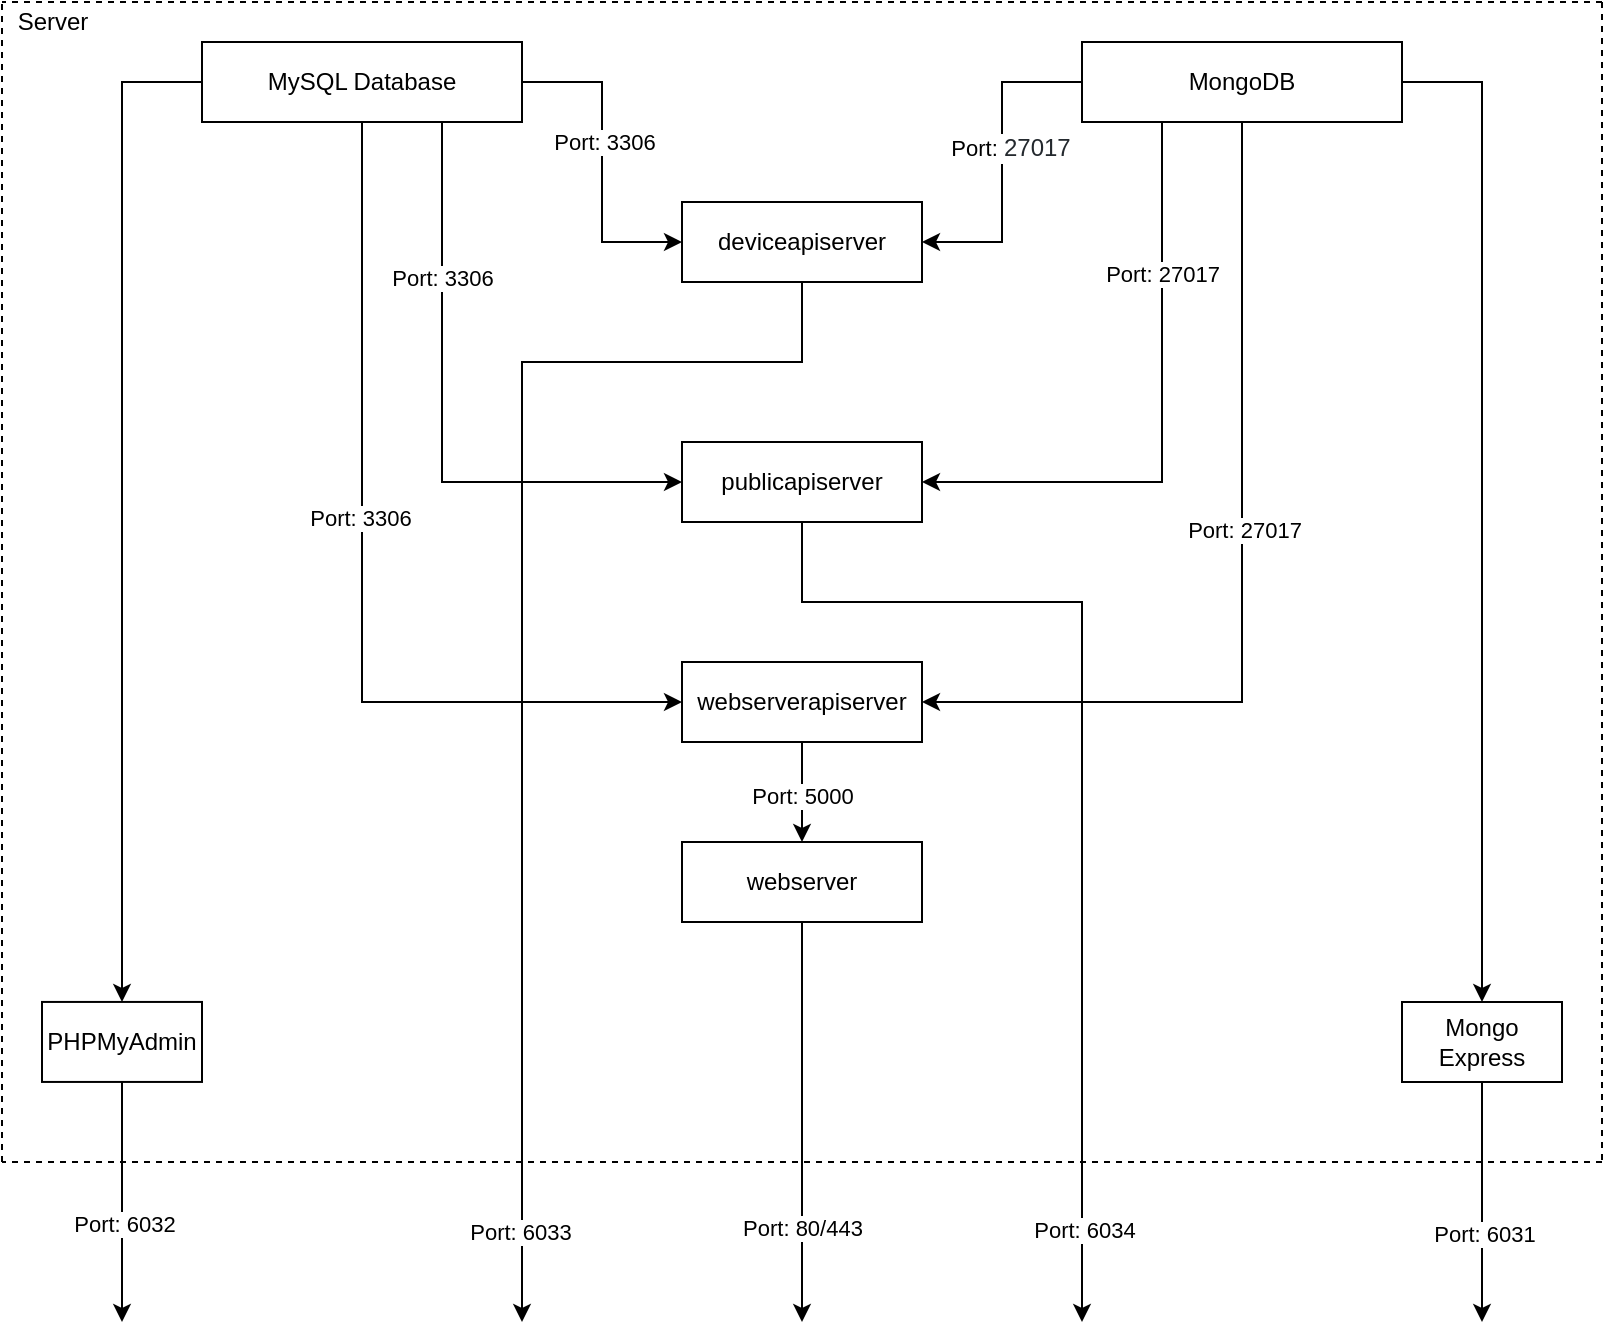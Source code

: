<mxfile version="14.6.13" type="device"><diagram id="D0JQNDNxnLL_0FjzkVd2" name="Page-1"><mxGraphModel dx="1106" dy="737" grid="1" gridSize="10" guides="1" tooltips="1" connect="1" arrows="1" fold="1" page="1" pageScale="1" pageWidth="827" pageHeight="1169" math="0" shadow="0"><root><mxCell id="0"/><mxCell id="1" parent="0"/><mxCell id="Y2FYfS4u4MYW43cecbyf-15" style="edgeStyle=orthogonalEdgeStyle;rounded=0;orthogonalLoop=1;jettySize=auto;html=1;entryX=0;entryY=0.5;entryDx=0;entryDy=0;" parent="1" source="Y2FYfS4u4MYW43cecbyf-12" target="Y2FYfS4u4MYW43cecbyf-14" edge="1"><mxGeometry relative="1" as="geometry"/></mxCell><mxCell id="Y2FYfS4u4MYW43cecbyf-17" value="Port: 3306" style="edgeLabel;html=1;align=center;verticalAlign=middle;resizable=0;points=[];" parent="Y2FYfS4u4MYW43cecbyf-15" vertex="1" connectable="0"><mxGeometry x="-0.125" y="1" relative="1" as="geometry"><mxPoint as="offset"/></mxGeometry></mxCell><mxCell id="Y2FYfS4u4MYW43cecbyf-21" style="edgeStyle=orthogonalEdgeStyle;rounded=0;orthogonalLoop=1;jettySize=auto;html=1;entryX=0;entryY=0.5;entryDx=0;entryDy=0;" parent="1" source="Y2FYfS4u4MYW43cecbyf-12" target="Y2FYfS4u4MYW43cecbyf-19" edge="1"><mxGeometry relative="1" as="geometry"><Array as="points"><mxPoint x="240" y="300"/></Array></mxGeometry></mxCell><mxCell id="Y2FYfS4u4MYW43cecbyf-23" value="Port: 3306" style="edgeLabel;html=1;align=center;verticalAlign=middle;resizable=0;points=[];" parent="Y2FYfS4u4MYW43cecbyf-21" vertex="1" connectable="0"><mxGeometry x="-0.48" relative="1" as="geometry"><mxPoint as="offset"/></mxGeometry></mxCell><mxCell id="Y2FYfS4u4MYW43cecbyf-25" style="edgeStyle=orthogonalEdgeStyle;rounded=0;orthogonalLoop=1;jettySize=auto;html=1;entryX=0;entryY=0.5;entryDx=0;entryDy=0;" parent="1" source="Y2FYfS4u4MYW43cecbyf-12" target="Y2FYfS4u4MYW43cecbyf-20" edge="1"><mxGeometry relative="1" as="geometry"><Array as="points"><mxPoint x="200" y="410"/></Array></mxGeometry></mxCell><mxCell id="Y2FYfS4u4MYW43cecbyf-27" value="Port: 3306" style="edgeLabel;html=1;align=center;verticalAlign=middle;resizable=0;points=[];" parent="Y2FYfS4u4MYW43cecbyf-25" vertex="1" connectable="0"><mxGeometry x="-0.12" y="-1" relative="1" as="geometry"><mxPoint as="offset"/></mxGeometry></mxCell><mxCell id="Y2FYfS4u4MYW43cecbyf-46" style="edgeStyle=orthogonalEdgeStyle;rounded=0;orthogonalLoop=1;jettySize=auto;html=1;entryX=0.5;entryY=0;entryDx=0;entryDy=0;" parent="1" target="Y2FYfS4u4MYW43cecbyf-43" edge="1"><mxGeometry relative="1" as="geometry"><mxPoint x="120" y="100.029" as="sourcePoint"/><Array as="points"><mxPoint x="80" y="99.97"/></Array></mxGeometry></mxCell><mxCell id="Y2FYfS4u4MYW43cecbyf-12" value="MySQL Database" style="rounded=0;whiteSpace=wrap;html=1;" parent="1" vertex="1"><mxGeometry x="120" y="80" width="160" height="40" as="geometry"/></mxCell><mxCell id="Y2FYfS4u4MYW43cecbyf-16" style="edgeStyle=orthogonalEdgeStyle;rounded=0;orthogonalLoop=1;jettySize=auto;html=1;entryX=1;entryY=0.5;entryDx=0;entryDy=0;" parent="1" source="Y2FYfS4u4MYW43cecbyf-13" target="Y2FYfS4u4MYW43cecbyf-14" edge="1"><mxGeometry relative="1" as="geometry"/></mxCell><mxCell id="Y2FYfS4u4MYW43cecbyf-18" value="Port:&amp;nbsp;&lt;span style=&quot;color: rgb(36 , 41 , 46) ; font-family: , , &amp;#34;sf mono&amp;#34; , &amp;#34;consolas&amp;#34; , &amp;#34;liberation mono&amp;#34; , &amp;#34;menlo&amp;#34; , monospace ; font-size: 12px&quot;&gt;27017&lt;/span&gt;" style="edgeLabel;html=1;align=center;verticalAlign=middle;resizable=0;points=[];" parent="Y2FYfS4u4MYW43cecbyf-16" vertex="1" connectable="0"><mxGeometry x="-0.087" y="4" relative="1" as="geometry"><mxPoint as="offset"/></mxGeometry></mxCell><mxCell id="Y2FYfS4u4MYW43cecbyf-22" style="edgeStyle=orthogonalEdgeStyle;rounded=0;orthogonalLoop=1;jettySize=auto;html=1;entryX=1;entryY=0.5;entryDx=0;entryDy=0;" parent="1" source="Y2FYfS4u4MYW43cecbyf-13" target="Y2FYfS4u4MYW43cecbyf-19" edge="1"><mxGeometry relative="1" as="geometry"><Array as="points"><mxPoint x="600" y="300"/></Array></mxGeometry></mxCell><mxCell id="Y2FYfS4u4MYW43cecbyf-24" value="Port: 27017" style="edgeLabel;html=1;align=center;verticalAlign=middle;resizable=0;points=[];" parent="Y2FYfS4u4MYW43cecbyf-22" vertex="1" connectable="0"><mxGeometry x="-0.493" relative="1" as="geometry"><mxPoint as="offset"/></mxGeometry></mxCell><mxCell id="Y2FYfS4u4MYW43cecbyf-26" style="edgeStyle=orthogonalEdgeStyle;rounded=0;orthogonalLoop=1;jettySize=auto;html=1;entryX=1;entryY=0.5;entryDx=0;entryDy=0;" parent="1" source="Y2FYfS4u4MYW43cecbyf-13" target="Y2FYfS4u4MYW43cecbyf-20" edge="1"><mxGeometry relative="1" as="geometry"><Array as="points"><mxPoint x="640" y="410"/></Array></mxGeometry></mxCell><mxCell id="Y2FYfS4u4MYW43cecbyf-28" value="Port: 27017" style="edgeLabel;html=1;align=center;verticalAlign=middle;resizable=0;points=[];" parent="Y2FYfS4u4MYW43cecbyf-26" vertex="1" connectable="0"><mxGeometry x="-0.093" y="1" relative="1" as="geometry"><mxPoint as="offset"/></mxGeometry></mxCell><mxCell id="Y2FYfS4u4MYW43cecbyf-47" style="edgeStyle=orthogonalEdgeStyle;rounded=0;orthogonalLoop=1;jettySize=auto;html=1;" parent="1" source="Y2FYfS4u4MYW43cecbyf-13" target="Y2FYfS4u4MYW43cecbyf-44" edge="1"><mxGeometry relative="1" as="geometry"><Array as="points"><mxPoint x="760" y="100"/></Array></mxGeometry></mxCell><mxCell id="Y2FYfS4u4MYW43cecbyf-13" value="MongoDB" style="rounded=0;whiteSpace=wrap;html=1;" parent="1" vertex="1"><mxGeometry x="560" y="80" width="160" height="40" as="geometry"/></mxCell><mxCell id="Y2FYfS4u4MYW43cecbyf-54" style="edgeStyle=orthogonalEdgeStyle;rounded=0;orthogonalLoop=1;jettySize=auto;html=1;" parent="1" source="Y2FYfS4u4MYW43cecbyf-14" edge="1"><mxGeometry relative="1" as="geometry"><mxPoint x="280" y="720" as="targetPoint"/><Array as="points"><mxPoint x="420" y="240"/><mxPoint x="280" y="240"/></Array></mxGeometry></mxCell><mxCell id="Y2FYfS4u4MYW43cecbyf-64" value="Port: 6033" style="edgeLabel;html=1;align=center;verticalAlign=middle;resizable=0;points=[];" parent="Y2FYfS4u4MYW43cecbyf-54" vertex="1" connectable="0"><mxGeometry x="0.864" y="-1" relative="1" as="geometry"><mxPoint as="offset"/></mxGeometry></mxCell><mxCell id="Y2FYfS4u4MYW43cecbyf-14" value="deviceapiserver" style="rounded=0;whiteSpace=wrap;html=1;" parent="1" vertex="1"><mxGeometry x="360" y="160" width="120" height="40" as="geometry"/></mxCell><mxCell id="Y2FYfS4u4MYW43cecbyf-55" style="edgeStyle=orthogonalEdgeStyle;rounded=0;orthogonalLoop=1;jettySize=auto;html=1;" parent="1" source="Y2FYfS4u4MYW43cecbyf-19" edge="1"><mxGeometry relative="1" as="geometry"><mxPoint x="560" y="720" as="targetPoint"/><Array as="points"><mxPoint x="420" y="360"/><mxPoint x="560" y="360"/></Array></mxGeometry></mxCell><mxCell id="Y2FYfS4u4MYW43cecbyf-65" value="Port: 6034" style="edgeLabel;html=1;align=center;verticalAlign=middle;resizable=0;points=[];" parent="Y2FYfS4u4MYW43cecbyf-55" vertex="1" connectable="0"><mxGeometry x="0.828" y="1" relative="1" as="geometry"><mxPoint as="offset"/></mxGeometry></mxCell><mxCell id="Y2FYfS4u4MYW43cecbyf-19" value="publicapiserver" style="rounded=0;whiteSpace=wrap;html=1;" parent="1" vertex="1"><mxGeometry x="360" y="280" width="120" height="40" as="geometry"/></mxCell><mxCell id="Y2FYfS4u4MYW43cecbyf-38" style="edgeStyle=orthogonalEdgeStyle;rounded=0;orthogonalLoop=1;jettySize=auto;html=1;entryX=0.5;entryY=0;entryDx=0;entryDy=0;" parent="1" source="Y2FYfS4u4MYW43cecbyf-20" target="Y2FYfS4u4MYW43cecbyf-37" edge="1"><mxGeometry relative="1" as="geometry"/></mxCell><mxCell id="2" value="Port: 5000" style="edgeLabel;html=1;align=center;verticalAlign=middle;resizable=0;points=[];" parent="Y2FYfS4u4MYW43cecbyf-38" vertex="1" connectable="0"><mxGeometry x="0.077" relative="1" as="geometry"><mxPoint as="offset"/></mxGeometry></mxCell><mxCell id="Y2FYfS4u4MYW43cecbyf-20" value="webserverapiserver" style="rounded=0;whiteSpace=wrap;html=1;" parent="1" vertex="1"><mxGeometry x="360" y="390" width="120" height="40" as="geometry"/></mxCell><mxCell id="Y2FYfS4u4MYW43cecbyf-51" style="edgeStyle=orthogonalEdgeStyle;rounded=0;orthogonalLoop=1;jettySize=auto;html=1;" parent="1" source="Y2FYfS4u4MYW43cecbyf-37" edge="1"><mxGeometry relative="1" as="geometry"><mxPoint x="420" y="720.0" as="targetPoint"/></mxGeometry></mxCell><mxCell id="Y2FYfS4u4MYW43cecbyf-63" value="Port: 80/443" style="edgeLabel;html=1;align=center;verticalAlign=middle;resizable=0;points=[];" parent="Y2FYfS4u4MYW43cecbyf-51" vertex="1" connectable="0"><mxGeometry x="0.527" relative="1" as="geometry"><mxPoint as="offset"/></mxGeometry></mxCell><mxCell id="Y2FYfS4u4MYW43cecbyf-37" value="webserver" style="rounded=0;whiteSpace=wrap;html=1;" parent="1" vertex="1"><mxGeometry x="360" y="480" width="120" height="40" as="geometry"/></mxCell><mxCell id="Y2FYfS4u4MYW43cecbyf-49" style="edgeStyle=orthogonalEdgeStyle;rounded=0;orthogonalLoop=1;jettySize=auto;html=1;" parent="1" source="Y2FYfS4u4MYW43cecbyf-43" edge="1"><mxGeometry relative="1" as="geometry"><mxPoint x="80" y="719.97" as="targetPoint"/></mxGeometry></mxCell><mxCell id="Y2FYfS4u4MYW43cecbyf-61" value="Port:&amp;nbsp;6032" style="edgeLabel;html=1;align=center;verticalAlign=middle;resizable=0;points=[];" parent="Y2FYfS4u4MYW43cecbyf-49" vertex="1" connectable="0"><mxGeometry x="0.184" relative="1" as="geometry"><mxPoint as="offset"/></mxGeometry></mxCell><mxCell id="Y2FYfS4u4MYW43cecbyf-43" value="PHPMyAdmin" style="rounded=0;whiteSpace=wrap;html=1;" parent="1" vertex="1"><mxGeometry x="40" y="559.97" width="80" height="40" as="geometry"/></mxCell><mxCell id="Y2FYfS4u4MYW43cecbyf-53" style="edgeStyle=orthogonalEdgeStyle;rounded=0;orthogonalLoop=1;jettySize=auto;html=1;" parent="1" source="Y2FYfS4u4MYW43cecbyf-44" edge="1"><mxGeometry relative="1" as="geometry"><mxPoint x="760" y="720.0" as="targetPoint"/></mxGeometry></mxCell><mxCell id="Y2FYfS4u4MYW43cecbyf-62" value="Port:&amp;nbsp;6031" style="edgeLabel;html=1;align=center;verticalAlign=middle;resizable=0;points=[];" parent="Y2FYfS4u4MYW43cecbyf-53" vertex="1" connectable="0"><mxGeometry x="0.262" relative="1" as="geometry"><mxPoint as="offset"/></mxGeometry></mxCell><mxCell id="Y2FYfS4u4MYW43cecbyf-44" value="Mongo Express" style="rounded=0;whiteSpace=wrap;html=1;" parent="1" vertex="1"><mxGeometry x="720" y="560" width="80" height="40" as="geometry"/></mxCell><mxCell id="Y2FYfS4u4MYW43cecbyf-56" value="" style="endArrow=none;dashed=1;html=1;" parent="1" edge="1"><mxGeometry width="50" height="50" relative="1" as="geometry"><mxPoint x="20" y="640" as="sourcePoint"/><mxPoint x="20" y="60" as="targetPoint"/></mxGeometry></mxCell><mxCell id="Y2FYfS4u4MYW43cecbyf-57" value="" style="endArrow=none;dashed=1;html=1;" parent="1" edge="1"><mxGeometry width="50" height="50" relative="1" as="geometry"><mxPoint x="820" y="60" as="sourcePoint"/><mxPoint x="20" y="60" as="targetPoint"/></mxGeometry></mxCell><mxCell id="Y2FYfS4u4MYW43cecbyf-58" value="" style="endArrow=none;dashed=1;html=1;" parent="1" edge="1"><mxGeometry width="50" height="50" relative="1" as="geometry"><mxPoint x="820" y="640" as="sourcePoint"/><mxPoint x="20.0" y="640" as="targetPoint"/></mxGeometry></mxCell><mxCell id="Y2FYfS4u4MYW43cecbyf-59" value="" style="endArrow=none;dashed=1;html=1;" parent="1" edge="1"><mxGeometry width="50" height="50" relative="1" as="geometry"><mxPoint x="820" y="60" as="sourcePoint"/><mxPoint x="820" y="640" as="targetPoint"/></mxGeometry></mxCell><mxCell id="Y2FYfS4u4MYW43cecbyf-60" value="Server" style="text;html=1;align=center;verticalAlign=middle;resizable=0;points=[];autosize=1;strokeColor=none;" parent="1" vertex="1"><mxGeometry x="20" y="60" width="50" height="20" as="geometry"/></mxCell></root></mxGraphModel></diagram></mxfile>